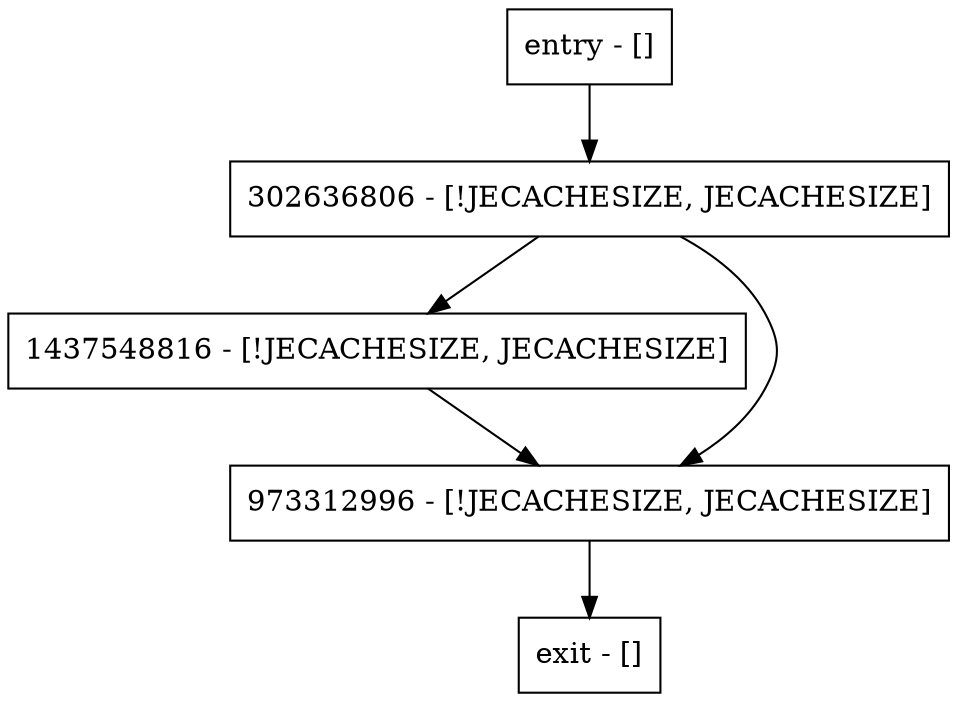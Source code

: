 digraph <init> {
node [shape=record];
entry [label="entry - []"];
exit [label="exit - []"];
1437548816 [label="1437548816 - [!JECACHESIZE, JECACHESIZE]"];
302636806 [label="302636806 - [!JECACHESIZE, JECACHESIZE]"];
973312996 [label="973312996 - [!JECACHESIZE, JECACHESIZE]"];
entry;
exit;
entry -> 302636806;
1437548816 -> 973312996;
302636806 -> 1437548816;
302636806 -> 973312996;
973312996 -> exit;
}
